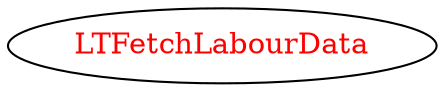 digraph dependencyGraph {
 concentrate=true;
 ranksep="2.0";
 rankdir="LR"; 
 splines="ortho";
"LTFetchLabourData" [fontcolor="red"];
}